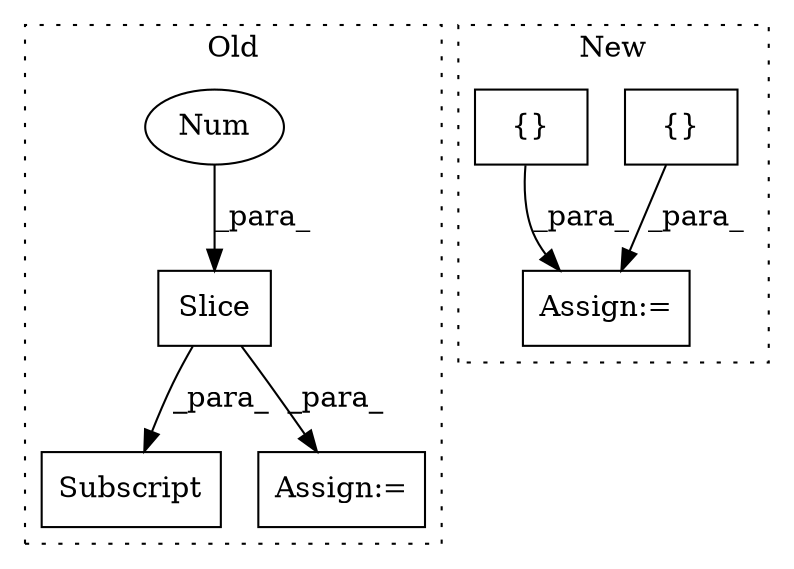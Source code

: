 digraph G {
subgraph cluster0 {
1 [label="Slice" a="80" s="3111" l="2" shape="box"];
3 [label="Num" a="76" s="3111" l="1" shape="ellipse"];
4 [label="Subscript" a="63" s="3095,0" l="19,0" shape="box"];
6 [label="Assign:=" a="68" s="4084" l="3" shape="box"];
label = "Old";
style="dotted";
}
subgraph cluster1 {
2 [label="{}" a="95" s="2436,2481" l="1,1" shape="box"];
5 [label="Assign:=" a="68" s="2419" l="3" shape="box"];
7 [label="{}" a="95" s="2496,2541" l="1,1" shape="box"];
label = "New";
style="dotted";
}
1 -> 6 [label="_para_"];
1 -> 4 [label="_para_"];
2 -> 5 [label="_para_"];
3 -> 1 [label="_para_"];
7 -> 5 [label="_para_"];
}